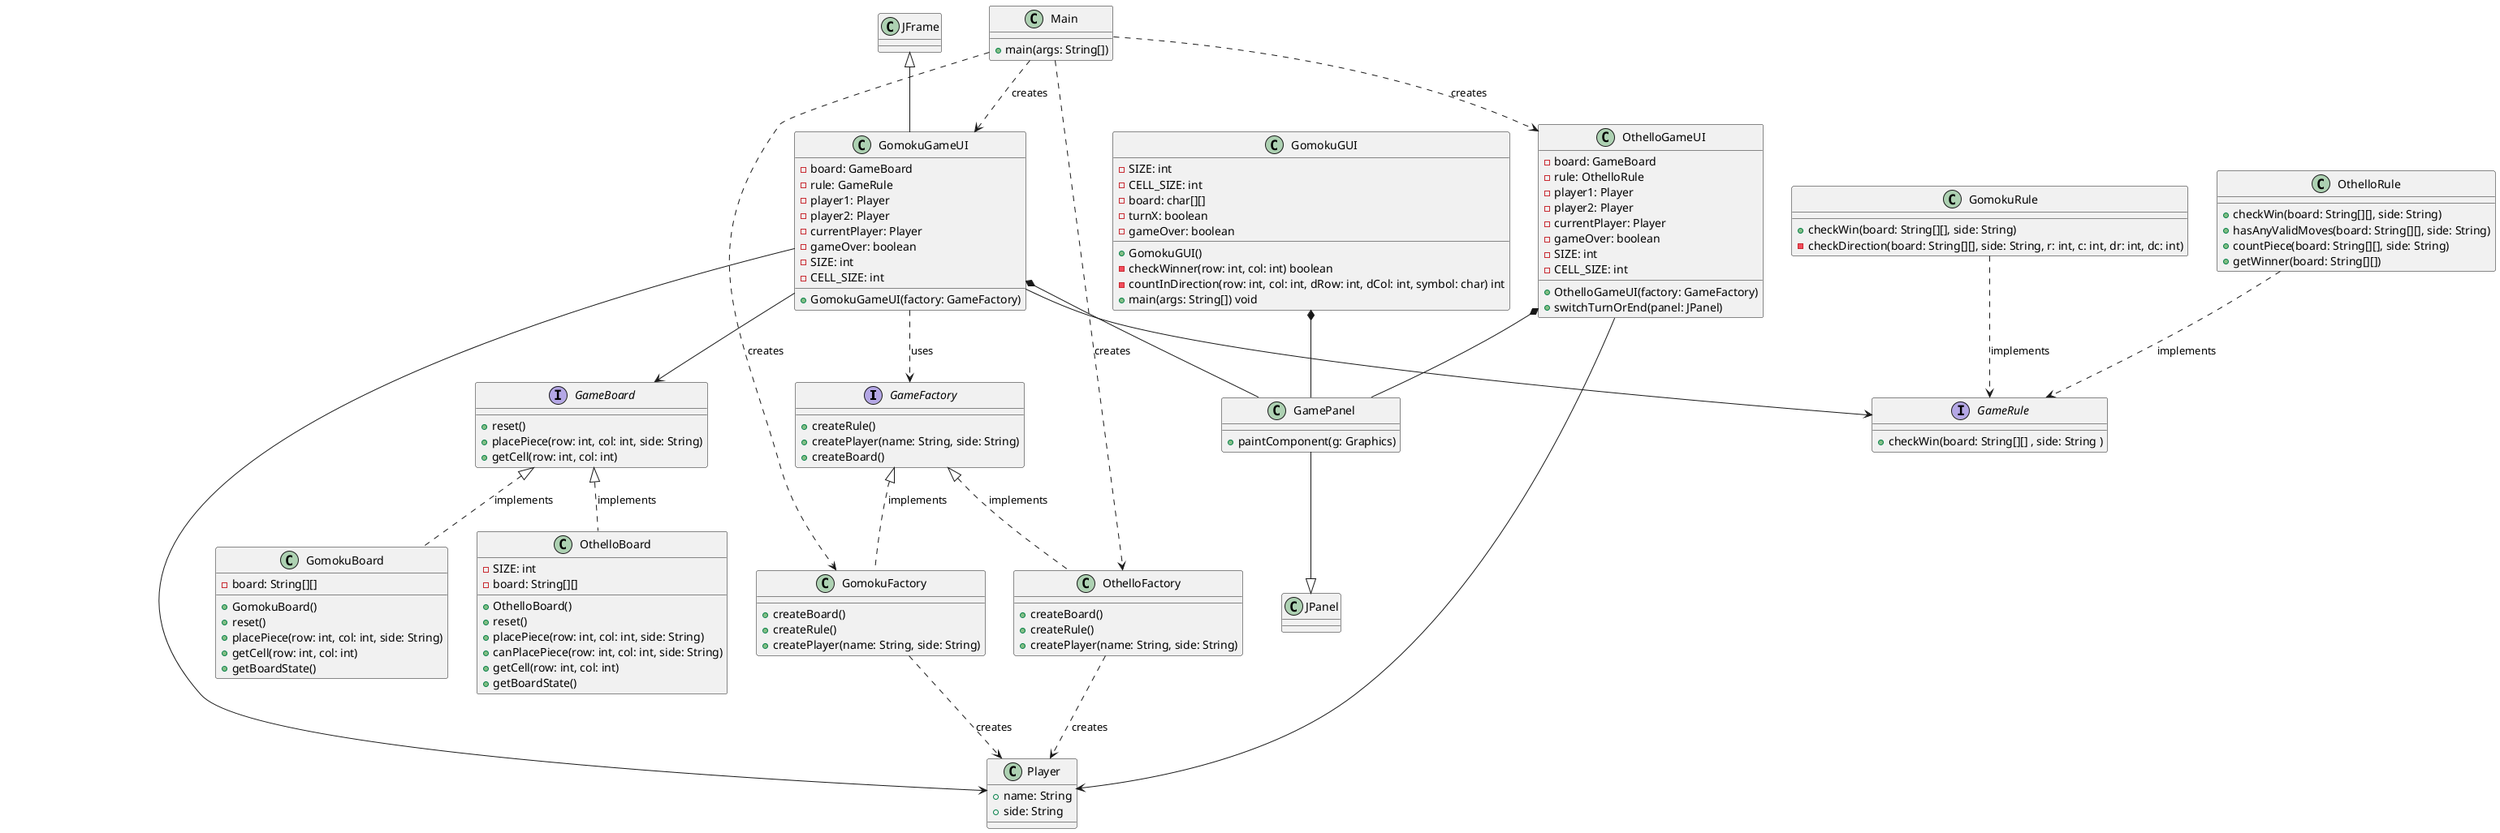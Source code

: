 @startuml

    interface GameFactory {
        +createRule()
        +createPlayer(name: String, side: String)
        +createBoard()
    }

    interface GameBoard {
        +reset()
        +placePiece(row: int, col: int, side: String)
        +getCell(row: int, col: int)
    }

    interface GameRule {
        +checkWin(board: String[][] , side: String )
    }

    class GomokuBoard {
        -board: String[][]
        +GomokuBoard()
        +reset()
        +placePiece(row: int, col: int, side: String)
        +getCell(row: int, col: int)
        +getBoardState()
    }

    class GomokuFactory {
        +createBoard()
        +createRule()
        +createPlayer(name: String, side: String)
    }

    class GomokuGameUI {
        -board: GameBoard
        -rule: GameRule
        -player1: Player
        -player2: Player
        -currentPlayer: Player
        -gameOver: boolean
        -SIZE: int
        -CELL_SIZE: int
        +GomokuGameUI(factory: GameFactory)
    }

    class GamePanel {
        +paintComponent(g: Graphics)
    }

    class GomokuGUI {
        -SIZE: int
        -CELL_SIZE: int
        -board: char[][]
        -turnX: boolean
        -gameOver: boolean
        +GomokuGUI()
        -checkWinner(row: int, col: int) boolean
        -countInDirection(row: int, col: int, dRow: int, dCol: int, symbol: char) int
        +main(args: String[]) void
    }

    class GomokuRule {
        +checkWin(board: String[][], side: String)
        -checkDirection(board: String[][], side: String, r: int, c: int, dr: int, dc: int)
    }

    class Main {
        +main(args: String[])
    }

    class OthelloBoard{
        -SIZE: int
        -board: String[][]
        +OthelloBoard()
        +reset()
        +placePiece(row: int, col: int, side: String)
        +canPlacePiece(row: int, col: int, side: String)
        +getCell(row: int, col: int)
        +getBoardState()
    }

    class OthelloFactory {
        +createBoard()
        +createRule()
        +createPlayer(name: String, side: String)
    }

    class OthelloGameUI {
        -board: GameBoard
        -rule: OthelloRule
        -player1: Player
        -player2: Player
        -currentPlayer: Player
        -gameOver: boolean
        -SIZE: int
        -CELL_SIZE: int
        +OthelloGameUI(factory: GameFactory)
        +switchTurnOrEnd(panel: JPanel)
    }

    class OthelloRule {
        +checkWin(board: String[][], side: String)
        +hasAnyValidMoves(board: String[][], side: String)
        +countPiece(board: String[][], side: String)
        +getWinner(board: String[][])
    }

    class Player {
        +name: String
        +side: String
    }

    GameFactory <|.. GomokuFactory : implements
    GameFactory <|.. OthelloFactory : implements
    Main ..> GomokuFactory : creates
    Main ..> OthelloFactory : creates
    Main ..> GomokuGameUI : creates
    Main ..> OthelloGameUI : creates
    GomokuFactory ..> Player : creates
    OthelloFactory ..> Player : creates
    GomokuGameUI ..> GameFactory : uses
    GameBoard <|.. GomokuBoard : implements
    JFrame <|-- GomokuGameUI
    GomokuGameUI *-- GamePanel
    GomokuGameUI --> GameBoard
    GomokuGameUI --> GameRule
    GomokuGameUI --> Player
    OthelloGameUI --> Player
    GamePanel --|> JPanel
    GomokuGUI *-- GamePanel
    OthelloGameUI *-- GamePanel
    GameBoard <|.. OthelloBoard : implements
    OthelloRule ..> GameRule : implements
    GomokuRule ..> GameRule : implements

    @enduml